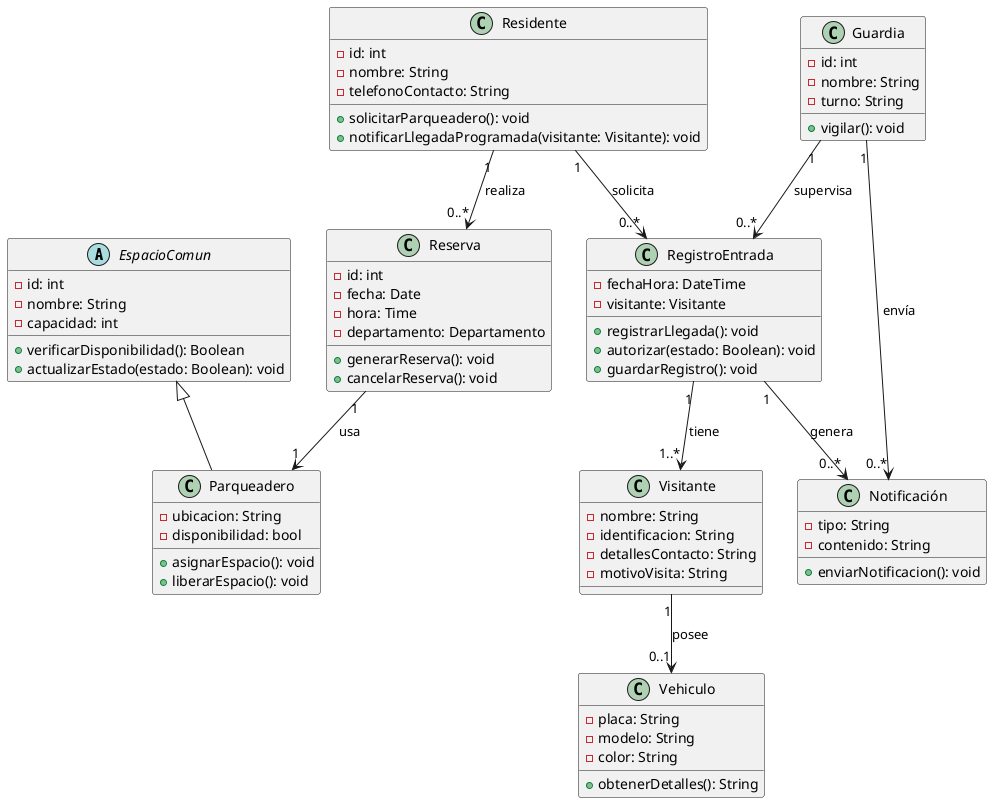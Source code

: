 @startuml
abstract class EspacioComun {
    -id: int
    -nombre: String
    -capacidad: int
    +verificarDisponibilidad(): Boolean
    +actualizarEstado(estado: Boolean): void
}

class Parqueadero {
    -ubicacion: String
    -disponibilidad: bool
    +asignarEspacio(): void
    +liberarEspacio(): void
}

class Residente {
    -id: int
    -nombre: String
    -telefonoContacto: String
    +solicitarParqueadero(): void
    +notificarLlegadaProgramada(visitante: Visitante): void
}

class Guardia {
    -id: int
    -nombre: String
    -turno: String
    +vigilar(): void

}

class Visitante {
    -nombre: String
    -identificacion: String
    -detallesContacto: String
    -motivoVisita: String
}

class Reserva {
    -id: int
    -fecha: Date
    -hora: Time
    -departamento: Departamento
    +generarReserva(): void
    +cancelarReserva(): void
}

class RegistroEntrada {
    -fechaHora: DateTime
    -visitante: Visitante
    +registrarLlegada(): void
    +autorizar(estado: Boolean): void
    +guardarRegistro(): void

}

class Notificación {
    -tipo: String
    -contenido: String
    +enviarNotificacion(): void
}


class Vehiculo {
    -placa: String
    -modelo: String
    -color: String
    +obtenerDetalles(): String
}

EspacioComun <|-- Parqueadero
Residente "1" --> "0..*" Reserva : "realiza"
Reserva "1" --> "1" Parqueadero: "usa"
Residente "1" --> "0..*" RegistroEntrada : "solicita"

RegistroEntrada "1" --> "0..*" Notificación : "genera"
RegistroEntrada "1" --> "1..*" Visitante : "tiene"

Visitante "1" --> "0..1" Vehiculo : "posee"
Guardia "1" --> "0..*" RegistroEntrada : "supervisa"
Guardia "1" --> "0..*" Notificación : "envía"
@enduml
